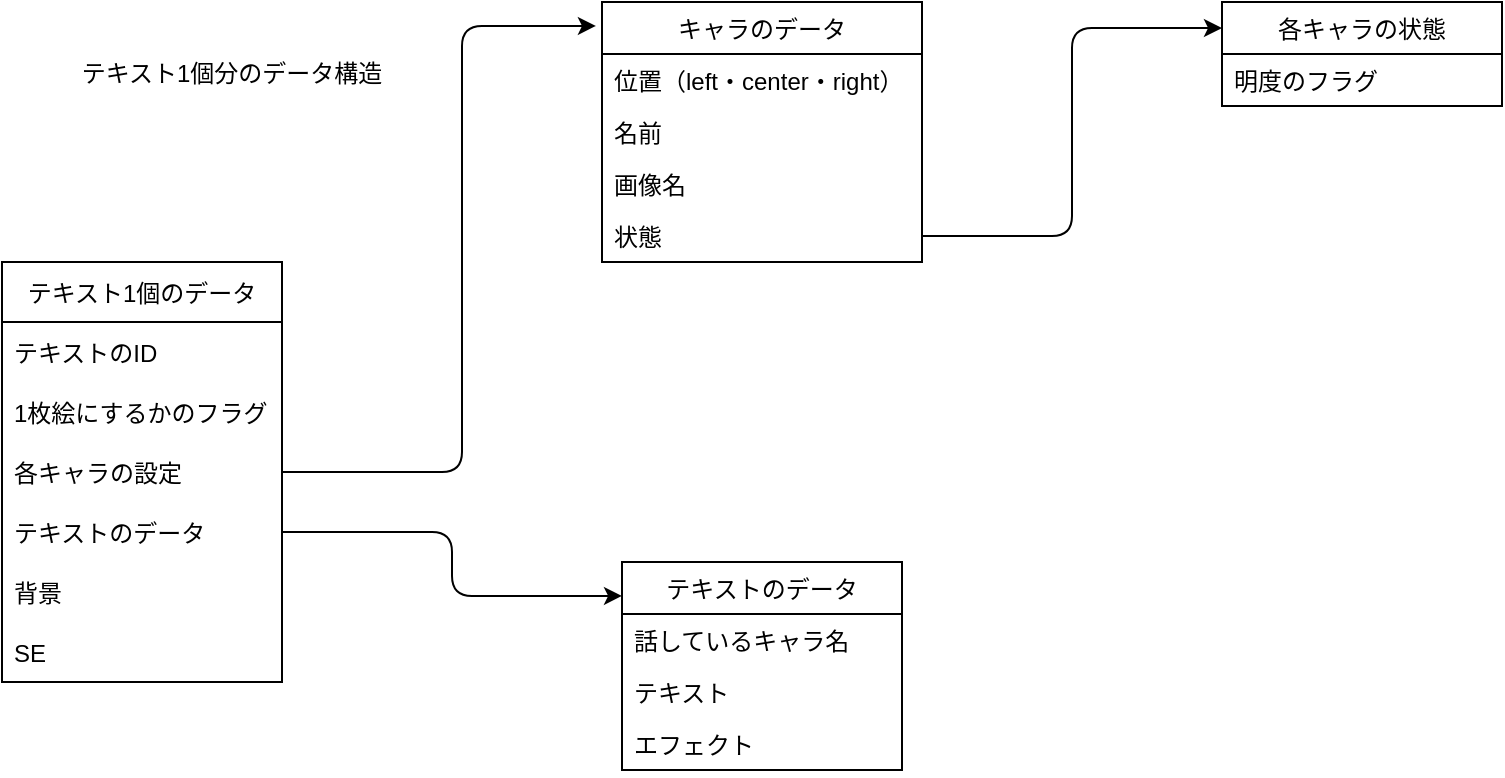 <mxfile>
    <diagram id="T481GvsG6QxaYDrW9BVG" name="テキスト1個分のデータ構造">
        <mxGraphModel dx="672" dy="680" grid="1" gridSize="10" guides="1" tooltips="1" connect="1" arrows="1" fold="1" page="1" pageScale="1" pageWidth="827" pageHeight="1169" background="none" math="0" shadow="0">
            <root>
                <mxCell id="0"/>
                <mxCell id="1" parent="0"/>
                <mxCell id="2" value="テキスト1個のデータ" style="swimlane;fontStyle=0;childLayout=stackLayout;horizontal=1;startSize=30;horizontalStack=0;resizeParent=1;resizeParentMax=0;resizeLast=0;collapsible=1;marginBottom=0;" parent="1" vertex="1">
                    <mxGeometry x="10" y="160" width="140" height="210" as="geometry"/>
                </mxCell>
                <mxCell id="3" value="テキストのID" style="text;strokeColor=none;fillColor=none;align=left;verticalAlign=middle;spacingLeft=4;spacingRight=4;overflow=hidden;points=[[0,0.5],[1,0.5]];portConstraint=eastwest;rotatable=0;" parent="2" vertex="1">
                    <mxGeometry y="30" width="140" height="30" as="geometry"/>
                </mxCell>
                <mxCell id="4" value="1枚絵にするかのフラグ" style="text;strokeColor=none;fillColor=none;align=left;verticalAlign=middle;spacingLeft=4;spacingRight=4;overflow=hidden;points=[[0,0.5],[1,0.5]];portConstraint=eastwest;rotatable=0;" parent="2" vertex="1">
                    <mxGeometry y="60" width="140" height="30" as="geometry"/>
                </mxCell>
                <mxCell id="5" value="各キャラの設定" style="text;strokeColor=none;fillColor=none;align=left;verticalAlign=middle;spacingLeft=4;spacingRight=4;overflow=hidden;points=[[0,0.5],[1,0.5]];portConstraint=eastwest;rotatable=0;" parent="2" vertex="1">
                    <mxGeometry y="90" width="140" height="30" as="geometry"/>
                </mxCell>
                <mxCell id="6" value="テキストのデータ" style="text;strokeColor=none;fillColor=none;align=left;verticalAlign=middle;spacingLeft=4;spacingRight=4;overflow=hidden;points=[[0,0.5],[1,0.5]];portConstraint=eastwest;rotatable=0;" parent="2" vertex="1">
                    <mxGeometry y="120" width="140" height="30" as="geometry"/>
                </mxCell>
                <mxCell id="7" value="背景" style="text;strokeColor=none;fillColor=none;align=left;verticalAlign=middle;spacingLeft=4;spacingRight=4;overflow=hidden;points=[[0,0.5],[1,0.5]];portConstraint=eastwest;rotatable=0;" parent="2" vertex="1">
                    <mxGeometry y="150" width="140" height="30" as="geometry"/>
                </mxCell>
                <mxCell id="8" value="SE" style="text;strokeColor=none;fillColor=none;align=left;verticalAlign=middle;spacingLeft=4;spacingRight=4;overflow=hidden;points=[[0,0.5],[1,0.5]];portConstraint=eastwest;rotatable=0;" parent="2" vertex="1">
                    <mxGeometry y="180" width="140" height="30" as="geometry"/>
                </mxCell>
                <mxCell id="9" value="キャラのデータ" style="swimlane;fontStyle=0;childLayout=stackLayout;horizontal=1;startSize=26;fillColor=none;horizontalStack=0;resizeParent=1;resizeParentMax=0;resizeLast=0;collapsible=1;marginBottom=0;" parent="1" vertex="1">
                    <mxGeometry x="310" y="30" width="160" height="130" as="geometry"/>
                </mxCell>
                <mxCell id="10" value="位置（left・center・right）" style="text;strokeColor=none;fillColor=none;align=left;verticalAlign=top;spacingLeft=4;spacingRight=4;overflow=hidden;rotatable=0;points=[[0,0.5],[1,0.5]];portConstraint=eastwest;" parent="9" vertex="1">
                    <mxGeometry y="26" width="160" height="26" as="geometry"/>
                </mxCell>
                <mxCell id="11" value="名前" style="text;strokeColor=none;fillColor=none;align=left;verticalAlign=top;spacingLeft=4;spacingRight=4;overflow=hidden;rotatable=0;points=[[0,0.5],[1,0.5]];portConstraint=eastwest;" parent="9" vertex="1">
                    <mxGeometry y="52" width="160" height="26" as="geometry"/>
                </mxCell>
                <mxCell id="12" value="画像名" style="text;strokeColor=none;fillColor=none;align=left;verticalAlign=top;spacingLeft=4;spacingRight=4;overflow=hidden;rotatable=0;points=[[0,0.5],[1,0.5]];portConstraint=eastwest;" parent="9" vertex="1">
                    <mxGeometry y="78" width="160" height="26" as="geometry"/>
                </mxCell>
                <mxCell id="13" value="状態&#10;" style="text;strokeColor=none;fillColor=none;align=left;verticalAlign=top;spacingLeft=4;spacingRight=4;overflow=hidden;rotatable=0;points=[[0,0.5],[1,0.5]];portConstraint=eastwest;" parent="9" vertex="1">
                    <mxGeometry y="104" width="160" height="26" as="geometry"/>
                </mxCell>
                <mxCell id="16" style="edgeStyle=orthogonalEdgeStyle;html=1;exitX=1;exitY=0.5;exitDx=0;exitDy=0;entryX=-0.019;entryY=0.092;entryDx=0;entryDy=0;entryPerimeter=0;" parent="1" source="5" target="9" edge="1">
                    <mxGeometry relative="1" as="geometry">
                        <Array as="points">
                            <mxPoint x="240" y="265"/>
                            <mxPoint x="240" y="42"/>
                        </Array>
                    </mxGeometry>
                </mxCell>
                <mxCell id="18" value="各キャラの状態" style="swimlane;fontStyle=0;childLayout=stackLayout;horizontal=1;startSize=26;fillColor=none;horizontalStack=0;resizeParent=1;resizeParentMax=0;resizeLast=0;collapsible=1;marginBottom=0;" parent="1" vertex="1">
                    <mxGeometry x="620" y="30" width="140" height="52" as="geometry"/>
                </mxCell>
                <mxCell id="19" value="明度のフラグ" style="text;strokeColor=none;fillColor=none;align=left;verticalAlign=top;spacingLeft=4;spacingRight=4;overflow=hidden;rotatable=0;points=[[0,0.5],[1,0.5]];portConstraint=eastwest;" parent="18" vertex="1">
                    <mxGeometry y="26" width="140" height="26" as="geometry"/>
                </mxCell>
                <mxCell id="22" style="edgeStyle=orthogonalEdgeStyle;html=1;exitX=1;exitY=0.5;exitDx=0;exitDy=0;entryX=0;entryY=0.25;entryDx=0;entryDy=0;" parent="1" source="13" target="18" edge="1">
                    <mxGeometry relative="1" as="geometry"/>
                </mxCell>
                <mxCell id="24" value="テキストのデータ" style="swimlane;fontStyle=0;childLayout=stackLayout;horizontal=1;startSize=26;fillColor=none;horizontalStack=0;resizeParent=1;resizeParentMax=0;resizeLast=0;collapsible=1;marginBottom=0;" parent="1" vertex="1">
                    <mxGeometry x="320" y="310" width="140" height="104" as="geometry"/>
                </mxCell>
                <mxCell id="25" value="話しているキャラ名" style="text;strokeColor=none;fillColor=none;align=left;verticalAlign=top;spacingLeft=4;spacingRight=4;overflow=hidden;rotatable=0;points=[[0,0.5],[1,0.5]];portConstraint=eastwest;" parent="24" vertex="1">
                    <mxGeometry y="26" width="140" height="26" as="geometry"/>
                </mxCell>
                <mxCell id="26" value="テキスト" style="text;strokeColor=none;fillColor=none;align=left;verticalAlign=top;spacingLeft=4;spacingRight=4;overflow=hidden;rotatable=0;points=[[0,0.5],[1,0.5]];portConstraint=eastwest;" parent="24" vertex="1">
                    <mxGeometry y="52" width="140" height="26" as="geometry"/>
                </mxCell>
                <mxCell id="27" value="エフェクト" style="text;strokeColor=none;fillColor=none;align=left;verticalAlign=top;spacingLeft=4;spacingRight=4;overflow=hidden;rotatable=0;points=[[0,0.5],[1,0.5]];portConstraint=eastwest;" parent="24" vertex="1">
                    <mxGeometry y="78" width="140" height="26" as="geometry"/>
                </mxCell>
                <mxCell id="NFr2bHdSBl69J_fys9ed-28" value="テキスト1個分のデータ構造" style="text;html=1;strokeColor=none;fillColor=none;align=center;verticalAlign=middle;whiteSpace=wrap;rounded=0;" parent="1" vertex="1">
                    <mxGeometry x="20" y="41" width="210" height="49" as="geometry"/>
                </mxCell>
                <mxCell id="Z-Kf4MDGf3L03f3dKawW-28" style="edgeStyle=orthogonalEdgeStyle;html=1;exitX=1;exitY=0.5;exitDx=0;exitDy=0;entryX=0;entryY=0.163;entryDx=0;entryDy=0;entryPerimeter=0;" parent="1" source="6" target="24" edge="1">
                    <mxGeometry relative="1" as="geometry"/>
                </mxCell>
            </root>
        </mxGraphModel>
    </diagram>
    <diagram id="fI_3YyKgW0vz0LTgVX2D" name="マップアイテム1個分のデータ構造">
        <mxGraphModel dx="672" dy="680" grid="1" gridSize="10" guides="1" tooltips="1" connect="1" arrows="1" fold="1" page="1" pageScale="1" pageWidth="827" pageHeight="1169" math="0" shadow="0">
            <root>
                <mxCell id="YQqUrdWAzk3--UNUYOaE-0"/>
                <mxCell id="YQqUrdWAzk3--UNUYOaE-1" parent="YQqUrdWAzk3--UNUYOaE-0"/>
                <mxCell id="XsocSVQV3wJVJDHN6sR5-0" value="マップ1個" style="swimlane;fontStyle=0;childLayout=stackLayout;horizontal=1;startSize=30;horizontalStack=0;resizeParent=1;resizeParentMax=0;resizeLast=0;collapsible=1;marginBottom=0;" vertex="1" parent="YQqUrdWAzk3--UNUYOaE-1">
                    <mxGeometry x="40" y="120" width="140" height="120" as="geometry"/>
                </mxCell>
                <mxCell id="XsocSVQV3wJVJDHN6sR5-1" value="場所の名前" style="text;strokeColor=none;fillColor=none;align=left;verticalAlign=middle;spacingLeft=4;spacingRight=4;overflow=hidden;points=[[0,0.5],[1,0.5]];portConstraint=eastwest;rotatable=0;" vertex="1" parent="XsocSVQV3wJVJDHN6sR5-0">
                    <mxGeometry y="30" width="140" height="30" as="geometry"/>
                </mxCell>
                <mxCell id="XsocSVQV3wJVJDHN6sR5-2" value="シナリオのID" style="text;strokeColor=none;fillColor=none;align=left;verticalAlign=middle;spacingLeft=4;spacingRight=4;overflow=hidden;points=[[0,0.5],[1,0.5]];portConstraint=eastwest;rotatable=0;" vertex="1" parent="XsocSVQV3wJVJDHN6sR5-0">
                    <mxGeometry y="60" width="140" height="30" as="geometry"/>
                </mxCell>
                <mxCell id="XsocSVQV3wJVJDHN6sR5-3" value="位置設定" style="text;strokeColor=none;fillColor=none;align=left;verticalAlign=middle;spacingLeft=4;spacingRight=4;overflow=hidden;points=[[0,0.5],[1,0.5]];portConstraint=eastwest;rotatable=0;" vertex="1" parent="XsocSVQV3wJVJDHN6sR5-0">
                    <mxGeometry y="90" width="140" height="30" as="geometry"/>
                </mxCell>
                <mxCell id="XsocSVQV3wJVJDHN6sR5-4" value="位置設定" style="swimlane;fontStyle=0;childLayout=stackLayout;horizontal=1;startSize=30;horizontalStack=0;resizeParent=1;resizeParentMax=0;resizeLast=0;collapsible=1;marginBottom=0;" vertex="1" parent="YQqUrdWAzk3--UNUYOaE-1">
                    <mxGeometry x="280" y="120" width="140" height="150" as="geometry"/>
                </mxCell>
                <mxCell id="XsocSVQV3wJVJDHN6sR5-5" value="width（横幅）" style="text;strokeColor=none;fillColor=none;align=left;verticalAlign=middle;spacingLeft=4;spacingRight=4;overflow=hidden;points=[[0,0.5],[1,0.5]];portConstraint=eastwest;rotatable=0;" vertex="1" parent="XsocSVQV3wJVJDHN6sR5-4">
                    <mxGeometry y="30" width="140" height="30" as="geometry"/>
                </mxCell>
                <mxCell id="XsocSVQV3wJVJDHN6sR5-6" value="height（縦幅）" style="text;strokeColor=none;fillColor=none;align=left;verticalAlign=middle;spacingLeft=4;spacingRight=4;overflow=hidden;points=[[0,0.5],[1,0.5]];portConstraint=eastwest;rotatable=0;" vertex="1" parent="XsocSVQV3wJVJDHN6sR5-4">
                    <mxGeometry y="60" width="140" height="30" as="geometry"/>
                </mxCell>
                <mxCell id="XsocSVQV3wJVJDHN6sR5-7" value="left（x座標）" style="text;strokeColor=none;fillColor=none;align=left;verticalAlign=middle;spacingLeft=4;spacingRight=4;overflow=hidden;points=[[0,0.5],[1,0.5]];portConstraint=eastwest;rotatable=0;" vertex="1" parent="XsocSVQV3wJVJDHN6sR5-4">
                    <mxGeometry y="90" width="140" height="30" as="geometry"/>
                </mxCell>
                <mxCell id="XsocSVQV3wJVJDHN6sR5-8" value="top（y座標）" style="text;strokeColor=none;fillColor=none;align=left;verticalAlign=middle;spacingLeft=4;spacingRight=4;overflow=hidden;points=[[0,0.5],[1,0.5]];portConstraint=eastwest;rotatable=0;" vertex="1" parent="XsocSVQV3wJVJDHN6sR5-4">
                    <mxGeometry y="120" width="140" height="30" as="geometry"/>
                </mxCell>
                <mxCell id="XsocSVQV3wJVJDHN6sR5-10" style="edgeStyle=orthogonalEdgeStyle;html=1;exitX=1;exitY=0.5;exitDx=0;exitDy=0;entryX=0;entryY=0.107;entryDx=0;entryDy=0;entryPerimeter=0;" edge="1" parent="YQqUrdWAzk3--UNUYOaE-1" source="XsocSVQV3wJVJDHN6sR5-3" target="XsocSVQV3wJVJDHN6sR5-4">
                    <mxGeometry relative="1" as="geometry"/>
                </mxCell>
                <mxCell id="Z2YKqPtXfKH2HsqB6vQj-2" value="マップアイテム1個分のデータ構造" style="text;html=1;strokeColor=none;fillColor=none;align=center;verticalAlign=middle;whiteSpace=wrap;rounded=0;" vertex="1" parent="YQqUrdWAzk3--UNUYOaE-1">
                    <mxGeometry x="40" y="20" width="240" height="60" as="geometry"/>
                </mxCell>
            </root>
        </mxGraphModel>
    </diagram>
</mxfile>